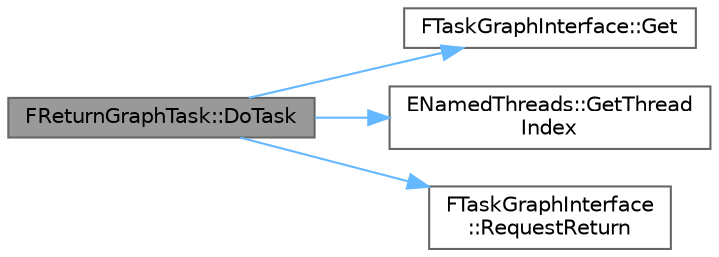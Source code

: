 digraph "FReturnGraphTask::DoTask"
{
 // INTERACTIVE_SVG=YES
 // LATEX_PDF_SIZE
  bgcolor="transparent";
  edge [fontname=Helvetica,fontsize=10,labelfontname=Helvetica,labelfontsize=10];
  node [fontname=Helvetica,fontsize=10,shape=box,height=0.2,width=0.4];
  rankdir="LR";
  Node1 [id="Node000001",label="FReturnGraphTask::DoTask",height=0.2,width=0.4,color="gray40", fillcolor="grey60", style="filled", fontcolor="black",tooltip="Actually execute the task."];
  Node1 -> Node2 [id="edge1_Node000001_Node000002",color="steelblue1",style="solid",tooltip=" "];
  Node2 [id="Node000002",label="FTaskGraphInterface::Get",height=0.2,width=0.4,color="grey40", fillcolor="white", style="filled",URL="$df/d19/classFTaskGraphInterface.html#abfd26b251bea43c5077b6b7adcc459be",tooltip="Singleton for the system."];
  Node1 -> Node3 [id="edge2_Node000001_Node000003",color="steelblue1",style="solid",tooltip=" "];
  Node3 [id="Node000003",label="ENamedThreads::GetThread\lIndex",height=0.2,width=0.4,color="grey40", fillcolor="white", style="filled",URL="$db/d7c/namespaceENamedThreads.html#a31d87d322853464edcd9d5eab7cbf12b",tooltip=" "];
  Node1 -> Node4 [id="edge3_Node000001_Node000004",color="steelblue1",style="solid",tooltip=" "];
  Node4 [id="Node000004",label="FTaskGraphInterface\l::RequestReturn",height=0.2,width=0.4,color="grey40", fillcolor="white", style="filled",URL="$df/d19/classFTaskGraphInterface.html#a0aa77f321d960888c8422196371ce99d",tooltip="Request that the given thread stop when it is idle."];
}
